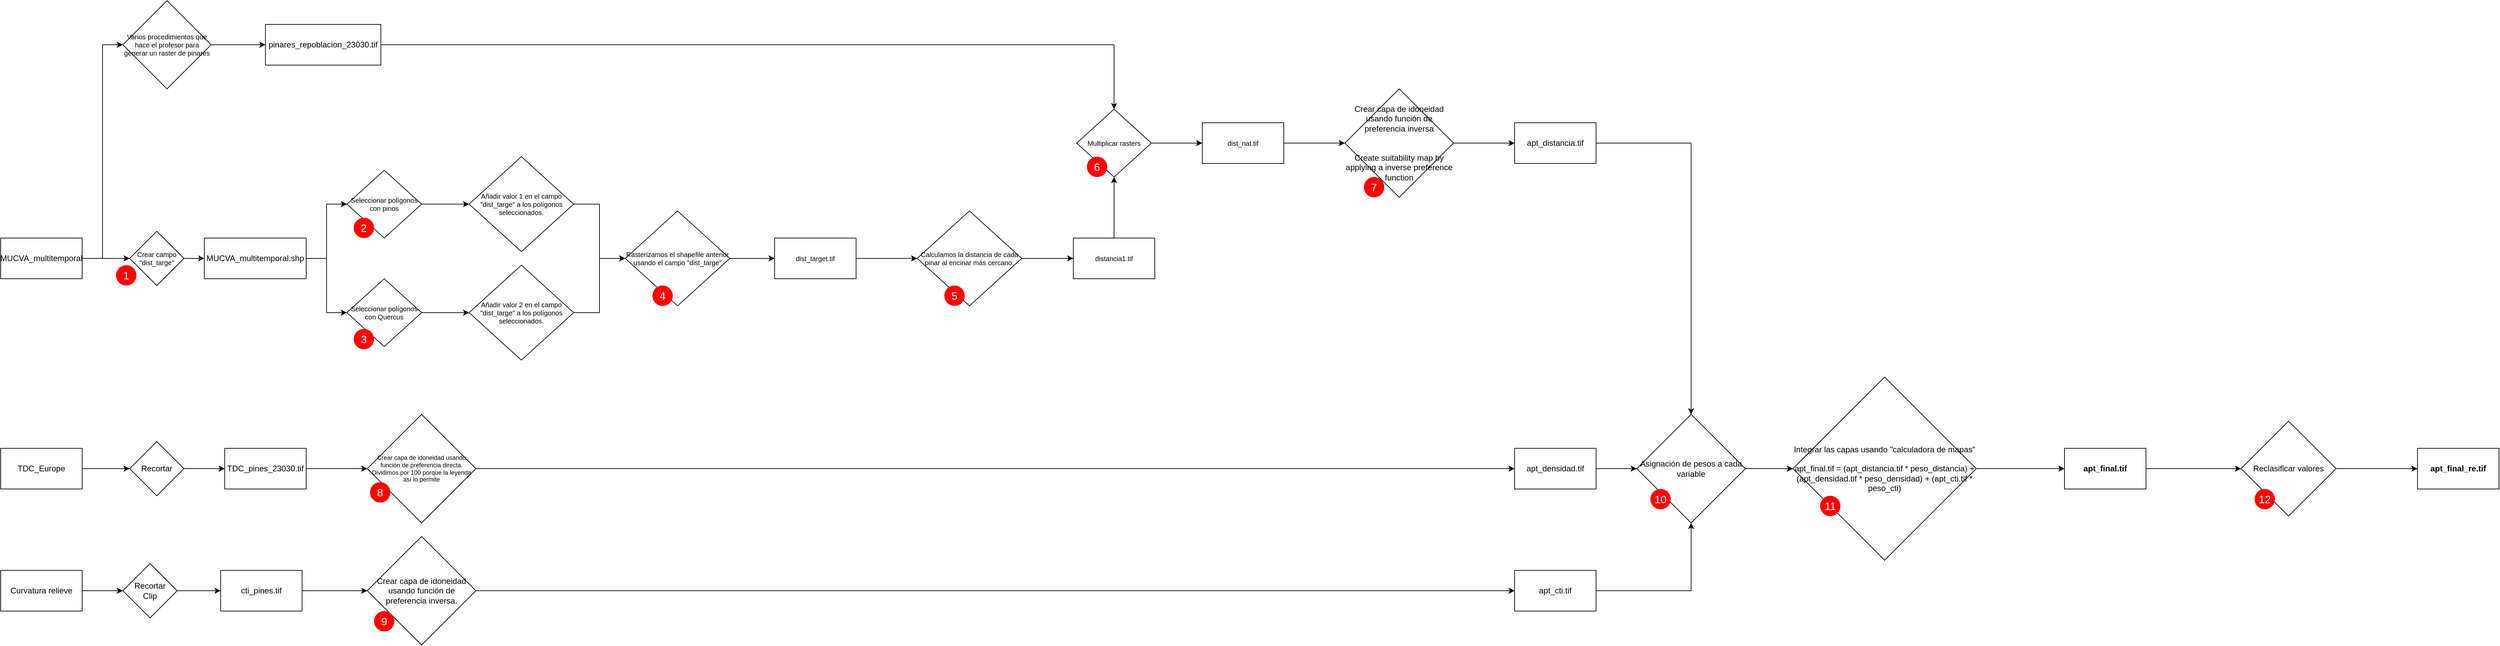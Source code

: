 <mxfile version="14.4.3" type="device"><diagram id="waSfqH8ahsAwO7HvQTRi" name="Page-1"><mxGraphModel dx="1678" dy="2181" grid="1" gridSize="10" guides="1" tooltips="1" connect="1" arrows="1" fold="1" page="1" pageScale="1" pageWidth="827" pageHeight="1169" math="0" shadow="0"><root><mxCell id="0"/><mxCell id="1" parent="0"/><mxCell id="Ucw0g0H0u8QxX4HI3pXX-13" style="edgeStyle=orthogonalEdgeStyle;rounded=0;orthogonalLoop=1;jettySize=auto;html=1;fontSize=10;" parent="1" source="Ucw0g0H0u8QxX4HI3pXX-1" target="Ucw0g0H0u8QxX4HI3pXX-12" edge="1"><mxGeometry relative="1" as="geometry"/></mxCell><mxCell id="Ucw0g0H0u8QxX4HI3pXX-36" style="edgeStyle=orthogonalEdgeStyle;rounded=0;orthogonalLoop=1;jettySize=auto;html=1;entryX=0;entryY=0.5;entryDx=0;entryDy=0;fontSize=10;" parent="1" source="Ucw0g0H0u8QxX4HI3pXX-1" target="Ucw0g0H0u8QxX4HI3pXX-35" edge="1"><mxGeometry relative="1" as="geometry"/></mxCell><UserObject label="MUCVA_multitemporal" id="Ucw0g0H0u8QxX4HI3pXX-1"><mxCell style="rounded=0;whiteSpace=wrap;html=1;" parent="1" vertex="1"><mxGeometry x="30" y="100" width="120" height="60" as="geometry"/></mxCell></UserObject><mxCell id="Ucw0g0H0u8QxX4HI3pXX-45" style="edgeStyle=orthogonalEdgeStyle;rounded=0;orthogonalLoop=1;jettySize=auto;html=1;entryX=0;entryY=0.5;entryDx=0;entryDy=0;fontSize=10;" parent="1" source="Ucw0g0H0u8QxX4HI3pXX-2" target="Ucw0g0H0u8QxX4HI3pXX-44" edge="1"><mxGeometry relative="1" as="geometry"/></mxCell><UserObject label="TDC_pines_23030.tif" id="Ucw0g0H0u8QxX4HI3pXX-2"><mxCell style="rounded=0;whiteSpace=wrap;html=1;" parent="1" vertex="1"><mxGeometry x="360" y="410" width="120" height="60" as="geometry"/></mxCell></UserObject><mxCell id="Ucw0g0H0u8QxX4HI3pXX-5" style="edgeStyle=orthogonalEdgeStyle;rounded=0;orthogonalLoop=1;jettySize=auto;html=1;" parent="1" source="Ucw0g0H0u8QxX4HI3pXX-3" target="Ucw0g0H0u8QxX4HI3pXX-4" edge="1"><mxGeometry relative="1" as="geometry"/></mxCell><UserObject label="&lt;div&gt;TDC_Europe&lt;/div&gt;" id="Ucw0g0H0u8QxX4HI3pXX-3"><mxCell style="rounded=0;whiteSpace=wrap;html=1;" parent="1" vertex="1"><mxGeometry x="30" y="410" width="120" height="60" as="geometry"/></mxCell></UserObject><mxCell id="Ucw0g0H0u8QxX4HI3pXX-6" style="edgeStyle=orthogonalEdgeStyle;rounded=0;orthogonalLoop=1;jettySize=auto;html=1;exitX=1;exitY=0.5;exitDx=0;exitDy=0;" parent="1" source="Ucw0g0H0u8QxX4HI3pXX-4" target="Ucw0g0H0u8QxX4HI3pXX-2" edge="1"><mxGeometry relative="1" as="geometry"/></mxCell><mxCell id="Ucw0g0H0u8QxX4HI3pXX-4" value="Recortar" style="rhombus;whiteSpace=wrap;html=1;" parent="1" vertex="1"><mxGeometry x="220" y="400" width="80" height="80" as="geometry"/></mxCell><mxCell id="Ucw0g0H0u8QxX4HI3pXX-9" style="edgeStyle=orthogonalEdgeStyle;rounded=0;orthogonalLoop=1;jettySize=auto;html=1;entryX=0;entryY=0.5;entryDx=0;entryDy=0;" parent="1" source="Ucw0g0H0u8QxX4HI3pXX-7" target="Ucw0g0H0u8QxX4HI3pXX-8" edge="1"><mxGeometry relative="1" as="geometry"/></mxCell><UserObject label="Curvatura relieve" id="Ucw0g0H0u8QxX4HI3pXX-7"><mxCell style="rounded=0;whiteSpace=wrap;html=1;" parent="1" vertex="1"><mxGeometry x="30" y="590" width="120" height="60" as="geometry"/></mxCell></UserObject><mxCell id="Ucw0g0H0u8QxX4HI3pXX-11" style="edgeStyle=orthogonalEdgeStyle;rounded=0;orthogonalLoop=1;jettySize=auto;html=1;" parent="1" source="Ucw0g0H0u8QxX4HI3pXX-8" target="Ucw0g0H0u8QxX4HI3pXX-10" edge="1"><mxGeometry relative="1" as="geometry"/></mxCell><mxCell id="Ucw0g0H0u8QxX4HI3pXX-8" value="Recortar&lt;br&gt;&lt;div&gt;Clip&lt;/div&gt;" style="rhombus;whiteSpace=wrap;html=1;" parent="1" vertex="1"><mxGeometry x="210" y="580" width="80" height="80" as="geometry"/></mxCell><mxCell id="Ucw0g0H0u8QxX4HI3pXX-51" style="edgeStyle=orthogonalEdgeStyle;rounded=0;orthogonalLoop=1;jettySize=auto;html=1;fontSize=10;" parent="1" source="Ucw0g0H0u8QxX4HI3pXX-10" target="Ucw0g0H0u8QxX4HI3pXX-49" edge="1"><mxGeometry relative="1" as="geometry"/></mxCell><UserObject label="&lt;div&gt;cti_pines.tif&lt;/div&gt;" id="Ucw0g0H0u8QxX4HI3pXX-10"><mxCell style="rounded=0;whiteSpace=wrap;html=1;" parent="1" vertex="1"><mxGeometry x="354" y="590" width="120" height="60" as="geometry"/></mxCell></UserObject><mxCell id="Ucw0g0H0u8QxX4HI3pXX-17" style="edgeStyle=orthogonalEdgeStyle;rounded=0;orthogonalLoop=1;jettySize=auto;html=1;entryX=0;entryY=0.5;entryDx=0;entryDy=0;fontSize=10;" parent="1" source="Ucw0g0H0u8QxX4HI3pXX-12" target="Ucw0g0H0u8QxX4HI3pXX-16" edge="1"><mxGeometry relative="1" as="geometry"/></mxCell><mxCell id="Ucw0g0H0u8QxX4HI3pXX-12" value="&lt;div style=&quot;font-size: 10px&quot;&gt;Crear campo &quot;dist_targe&quot;&lt;/div&gt;" style="rhombus;whiteSpace=wrap;html=1;fontSize=10;" parent="1" vertex="1"><mxGeometry x="220" y="90" width="80" height="80" as="geometry"/></mxCell><mxCell id="Ucw0g0H0u8QxX4HI3pXX-19" style="edgeStyle=orthogonalEdgeStyle;rounded=0;orthogonalLoop=1;jettySize=auto;html=1;entryX=0;entryY=0.5;entryDx=0;entryDy=0;fontSize=10;" parent="1" source="Ucw0g0H0u8QxX4HI3pXX-16" target="Ucw0g0H0u8QxX4HI3pXX-18" edge="1"><mxGeometry relative="1" as="geometry"/></mxCell><mxCell id="Ucw0g0H0u8QxX4HI3pXX-25" style="edgeStyle=orthogonalEdgeStyle;rounded=0;orthogonalLoop=1;jettySize=auto;html=1;entryX=0;entryY=0.5;entryDx=0;entryDy=0;fontSize=10;" parent="1" source="Ucw0g0H0u8QxX4HI3pXX-16" target="Ucw0g0H0u8QxX4HI3pXX-22" edge="1"><mxGeometry relative="1" as="geometry"/></mxCell><UserObject label="&lt;div&gt;MUCVA_multitemporal.shp&lt;/div&gt;" id="Ucw0g0H0u8QxX4HI3pXX-16"><mxCell style="rounded=0;whiteSpace=wrap;html=1;" parent="1" vertex="1"><mxGeometry x="330" y="100" width="150" height="60" as="geometry"/></mxCell></UserObject><mxCell id="Ucw0g0H0u8QxX4HI3pXX-21" style="edgeStyle=orthogonalEdgeStyle;rounded=0;orthogonalLoop=1;jettySize=auto;html=1;entryX=0;entryY=0.5;entryDx=0;entryDy=0;fontSize=10;" parent="1" source="Ucw0g0H0u8QxX4HI3pXX-18" target="Ucw0g0H0u8QxX4HI3pXX-20" edge="1"><mxGeometry relative="1" as="geometry"/></mxCell><UserObject label="&lt;div&gt;Seleccionar polígonos con pinos&lt;/div&gt;" id="Ucw0g0H0u8QxX4HI3pXX-18"><mxCell style="rhombus;whiteSpace=wrap;html=1;fontSize=10;" parent="1" vertex="1"><mxGeometry x="540" width="110" height="100" as="geometry"/></mxCell></UserObject><mxCell id="Ucw0g0H0u8QxX4HI3pXX-27" style="edgeStyle=orthogonalEdgeStyle;rounded=0;orthogonalLoop=1;jettySize=auto;html=1;entryX=0;entryY=0.5;entryDx=0;entryDy=0;fontSize=10;" parent="1" source="Ucw0g0H0u8QxX4HI3pXX-20" target="Ucw0g0H0u8QxX4HI3pXX-26" edge="1"><mxGeometry relative="1" as="geometry"/></mxCell><UserObject label="&lt;div&gt;Añadir valor 1 en el campo &quot;dist_targe&quot; a los polígonos seleccionados.&lt;/div&gt;" id="Ucw0g0H0u8QxX4HI3pXX-20"><mxCell style="rhombus;whiteSpace=wrap;html=1;fontSize=10;" parent="1" vertex="1"><mxGeometry x="720" y="-20" width="154" height="140" as="geometry"/></mxCell></UserObject><UserObject label="&lt;div&gt;Seleccionar polígonos con Quercus&lt;/div&gt;" id="Ucw0g0H0u8QxX4HI3pXX-22"><mxCell style="rhombus;whiteSpace=wrap;html=1;fontSize=10;" parent="1" vertex="1"><mxGeometry x="540" y="160" width="110" height="100" as="geometry"/></mxCell></UserObject><mxCell id="Ucw0g0H0u8QxX4HI3pXX-23" style="edgeStyle=orthogonalEdgeStyle;rounded=0;orthogonalLoop=1;jettySize=auto;html=1;entryX=0;entryY=0.5;entryDx=0;entryDy=0;fontSize=10;" parent="1" source="Ucw0g0H0u8QxX4HI3pXX-22" target="Ucw0g0H0u8QxX4HI3pXX-24" edge="1"><mxGeometry relative="1" as="geometry"/></mxCell><mxCell id="Ucw0g0H0u8QxX4HI3pXX-28" style="edgeStyle=orthogonalEdgeStyle;rounded=0;orthogonalLoop=1;jettySize=auto;html=1;fontSize=10;" parent="1" source="Ucw0g0H0u8QxX4HI3pXX-24" target="Ucw0g0H0u8QxX4HI3pXX-26" edge="1"><mxGeometry relative="1" as="geometry"/></mxCell><UserObject label="&lt;div&gt;Añadir valor 2 en el campo &quot;dist_targe&quot; a los polígonos seleccionados.&lt;/div&gt;" id="Ucw0g0H0u8QxX4HI3pXX-24"><mxCell style="rhombus;whiteSpace=wrap;html=1;fontSize=10;" parent="1" vertex="1"><mxGeometry x="720" y="140" width="154" height="140" as="geometry"/></mxCell></UserObject><mxCell id="Ucw0g0H0u8QxX4HI3pXX-30" style="edgeStyle=orthogonalEdgeStyle;rounded=0;orthogonalLoop=1;jettySize=auto;html=1;entryX=0;entryY=0.5;entryDx=0;entryDy=0;fontSize=10;" parent="1" source="Ucw0g0H0u8QxX4HI3pXX-26" target="Ucw0g0H0u8QxX4HI3pXX-29" edge="1"><mxGeometry relative="1" as="geometry"/></mxCell><UserObject label="&lt;div&gt;Rasterizamos el shapefile anterior usando el campo &quot;dist_targe&quot;&lt;/div&gt;" id="Ucw0g0H0u8QxX4HI3pXX-26"><mxCell style="rhombus;whiteSpace=wrap;html=1;fontSize=10;" parent="1" vertex="1"><mxGeometry x="950" y="60" width="154" height="140" as="geometry"/></mxCell></UserObject><mxCell id="Ucw0g0H0u8QxX4HI3pXX-32" style="edgeStyle=orthogonalEdgeStyle;rounded=0;orthogonalLoop=1;jettySize=auto;html=1;fontSize=10;" parent="1" source="Ucw0g0H0u8QxX4HI3pXX-29" target="Ucw0g0H0u8QxX4HI3pXX-31" edge="1"><mxGeometry relative="1" as="geometry"/></mxCell><UserObject label="dist_target.tif" id="Ucw0g0H0u8QxX4HI3pXX-29"><mxCell style="rounded=0;whiteSpace=wrap;html=1;fontSize=10;" parent="1" vertex="1"><mxGeometry x="1170" y="100" width="120" height="60" as="geometry"/></mxCell></UserObject><mxCell id="Ucw0g0H0u8QxX4HI3pXX-34" style="edgeStyle=orthogonalEdgeStyle;rounded=0;orthogonalLoop=1;jettySize=auto;html=1;fontSize=10;" parent="1" source="Ucw0g0H0u8QxX4HI3pXX-31" target="Ucw0g0H0u8QxX4HI3pXX-33" edge="1"><mxGeometry relative="1" as="geometry"/></mxCell><UserObject label="&lt;div&gt;Calculamos la distancia de cada pinar al encinar más cercano.&lt;/div&gt;" id="Ucw0g0H0u8QxX4HI3pXX-31"><mxCell style="rhombus;whiteSpace=wrap;html=1;fontSize=10;" parent="1" vertex="1"><mxGeometry x="1380" y="60" width="154" height="140" as="geometry"/></mxCell></UserObject><mxCell id="Ucw0g0H0u8QxX4HI3pXX-40" style="edgeStyle=orthogonalEdgeStyle;rounded=0;orthogonalLoop=1;jettySize=auto;html=1;entryX=0.5;entryY=1;entryDx=0;entryDy=0;fontSize=10;" parent="1" source="Ucw0g0H0u8QxX4HI3pXX-33" target="Ucw0g0H0u8QxX4HI3pXX-39" edge="1"><mxGeometry relative="1" as="geometry"/></mxCell><UserObject label="&lt;div&gt;distancia1.tif&lt;/div&gt;" id="Ucw0g0H0u8QxX4HI3pXX-33"><mxCell style="rounded=0;whiteSpace=wrap;html=1;fontSize=10;" parent="1" vertex="1"><mxGeometry x="1610" y="100" width="120" height="60" as="geometry"/></mxCell></UserObject><mxCell id="Ucw0g0H0u8QxX4HI3pXX-38" style="edgeStyle=orthogonalEdgeStyle;rounded=0;orthogonalLoop=1;jettySize=auto;html=1;entryX=0;entryY=0.5;entryDx=0;entryDy=0;fontSize=10;" parent="1" source="Ucw0g0H0u8QxX4HI3pXX-35" target="Ucw0g0H0u8QxX4HI3pXX-37" edge="1"><mxGeometry relative="1" as="geometry"/></mxCell><mxCell id="Ucw0g0H0u8QxX4HI3pXX-35" value="&lt;div&gt;Varios procedimientos que hace el profesor para generar un raster de pinares&lt;/div&gt;" style="rhombus;whiteSpace=wrap;html=1;fontSize=10;" parent="1" vertex="1"><mxGeometry x="210" y="-250" width="130" height="130" as="geometry"/></mxCell><mxCell id="Ucw0g0H0u8QxX4HI3pXX-41" style="edgeStyle=orthogonalEdgeStyle;rounded=0;orthogonalLoop=1;jettySize=auto;html=1;entryX=0.5;entryY=0;entryDx=0;entryDy=0;fontSize=10;" parent="1" source="Ucw0g0H0u8QxX4HI3pXX-37" target="Ucw0g0H0u8QxX4HI3pXX-39" edge="1"><mxGeometry relative="1" as="geometry"/></mxCell><UserObject label="&lt;div&gt;pinares_repoblacion_23030.tif&lt;/div&gt;" id="Ucw0g0H0u8QxX4HI3pXX-37"><mxCell style="rounded=0;whiteSpace=wrap;html=1;" parent="1" vertex="1"><mxGeometry x="420" y="-215" width="170" height="60" as="geometry"/></mxCell></UserObject><mxCell id="Ucw0g0H0u8QxX4HI3pXX-43" style="edgeStyle=orthogonalEdgeStyle;rounded=0;orthogonalLoop=1;jettySize=auto;html=1;fontSize=10;" parent="1" source="Ucw0g0H0u8QxX4HI3pXX-39" target="Ucw0g0H0u8QxX4HI3pXX-42" edge="1"><mxGeometry relative="1" as="geometry"/></mxCell><UserObject label="&lt;div&gt;Multiplicar rasters&lt;/div&gt;" id="Ucw0g0H0u8QxX4HI3pXX-39"><mxCell style="rhombus;whiteSpace=wrap;html=1;fontSize=10;" parent="1" vertex="1"><mxGeometry x="1615" y="-90" width="110" height="100" as="geometry"/></mxCell></UserObject><mxCell id="Ucw0g0H0u8QxX4HI3pXX-53" style="edgeStyle=orthogonalEdgeStyle;rounded=0;orthogonalLoop=1;jettySize=auto;html=1;entryX=0;entryY=0.5;entryDx=0;entryDy=0;fontSize=10;" parent="1" source="Ucw0g0H0u8QxX4HI3pXX-42" target="Ucw0g0H0u8QxX4HI3pXX-52" edge="1"><mxGeometry relative="1" as="geometry"/></mxCell><UserObject label="&lt;div&gt;dist_nat.tif&lt;/div&gt;" id="Ucw0g0H0u8QxX4HI3pXX-42"><mxCell style="rounded=0;whiteSpace=wrap;html=1;fontSize=10;" parent="1" vertex="1"><mxGeometry x="1800" y="-70" width="120" height="60" as="geometry"/></mxCell></UserObject><mxCell id="Ucw0g0H0u8QxX4HI3pXX-47" style="edgeStyle=orthogonalEdgeStyle;rounded=0;orthogonalLoop=1;jettySize=auto;html=1;entryX=0;entryY=0.5;entryDx=0;entryDy=0;fontSize=10;" parent="1" source="Ucw0g0H0u8QxX4HI3pXX-44" target="Ucw0g0H0u8QxX4HI3pXX-46" edge="1"><mxGeometry relative="1" as="geometry"/></mxCell><UserObject label="Crear capa de idoneidad usando función de preferencia directa. Dividimos por 100 porque la leyenda así lo permite" id="Ucw0g0H0u8QxX4HI3pXX-44"><mxCell style="rhombus;whiteSpace=wrap;html=1;fontSize=9;" parent="1" vertex="1"><mxGeometry x="570" y="360" width="160" height="160" as="geometry"/></mxCell></UserObject><mxCell id="Ucw0g0H0u8QxX4HI3pXX-58" style="edgeStyle=orthogonalEdgeStyle;rounded=0;orthogonalLoop=1;jettySize=auto;html=1;entryX=0;entryY=0.5;entryDx=0;entryDy=0;fontSize=10;" parent="1" source="Ucw0g0H0u8QxX4HI3pXX-46" target="Ucw0g0H0u8QxX4HI3pXX-56" edge="1"><mxGeometry relative="1" as="geometry"/></mxCell><UserObject label="apt_densidad.tif" id="Ucw0g0H0u8QxX4HI3pXX-46"><mxCell style="rounded=0;whiteSpace=wrap;html=1;" parent="1" vertex="1"><mxGeometry x="2260" y="410" width="120" height="60" as="geometry"/></mxCell></UserObject><mxCell id="Ucw0g0H0u8QxX4HI3pXX-48" style="edgeStyle=orthogonalEdgeStyle;rounded=0;orthogonalLoop=1;jettySize=auto;html=1;entryX=0;entryY=0.5;entryDx=0;entryDy=0;fontSize=10;" parent="1" source="Ucw0g0H0u8QxX4HI3pXX-49" target="Ucw0g0H0u8QxX4HI3pXX-50" edge="1"><mxGeometry relative="1" as="geometry"/></mxCell><UserObject label="Crear capa de idoneidad usando función de preferencia inversa." link="https://github.com/fjbonet/teaching_intraspecific_competence/raw/master/presentations_schemes/funcion_pertenencia_inversa.png" id="Ucw0g0H0u8QxX4HI3pXX-49"><mxCell style="rhombus;whiteSpace=wrap;html=1;" parent="1" vertex="1"><mxGeometry x="570" y="540" width="160" height="160" as="geometry"/></mxCell></UserObject><mxCell id="Ucw0g0H0u8QxX4HI3pXX-59" style="edgeStyle=orthogonalEdgeStyle;rounded=0;orthogonalLoop=1;jettySize=auto;html=1;entryX=0.5;entryY=1;entryDx=0;entryDy=0;fontSize=10;" parent="1" source="Ucw0g0H0u8QxX4HI3pXX-50" target="Ucw0g0H0u8QxX4HI3pXX-56" edge="1"><mxGeometry relative="1" as="geometry"/></mxCell><UserObject label="apt_cti.tif" id="Ucw0g0H0u8QxX4HI3pXX-50"><mxCell style="rounded=0;whiteSpace=wrap;html=1;" parent="1" vertex="1"><mxGeometry x="2260" y="590" width="120" height="60" as="geometry"/></mxCell></UserObject><mxCell id="Ucw0g0H0u8QxX4HI3pXX-55" style="edgeStyle=orthogonalEdgeStyle;rounded=0;orthogonalLoop=1;jettySize=auto;html=1;fontSize=10;" parent="1" source="Ucw0g0H0u8QxX4HI3pXX-52" target="Ucw0g0H0u8QxX4HI3pXX-54" edge="1"><mxGeometry relative="1" as="geometry"/></mxCell><UserObject label="Crear capa de idoneidad usando función de preferencia inversa&lt;br&gt;&lt;br&gt;&lt;br&gt;Create suitability map by applying a inverse preference function" link="https://github.com/fjbonet/teaching_intraspecific_competence/raw/master/presentations_schemes/funcion_pertenencia_inversa.png" id="Ucw0g0H0u8QxX4HI3pXX-52"><mxCell style="rhombus;whiteSpace=wrap;html=1;" parent="1" vertex="1"><mxGeometry x="2010" y="-120" width="160" height="160" as="geometry"/></mxCell></UserObject><mxCell id="Ucw0g0H0u8QxX4HI3pXX-57" style="edgeStyle=orthogonalEdgeStyle;rounded=0;orthogonalLoop=1;jettySize=auto;html=1;entryX=0.5;entryY=0;entryDx=0;entryDy=0;fontSize=10;" parent="1" source="Ucw0g0H0u8QxX4HI3pXX-54" target="Ucw0g0H0u8QxX4HI3pXX-56" edge="1"><mxGeometry relative="1" as="geometry"/></mxCell><UserObject label="apt_distancia.tif" id="Ucw0g0H0u8QxX4HI3pXX-54"><mxCell style="rounded=0;whiteSpace=wrap;html=1;" parent="1" vertex="1"><mxGeometry x="2260" y="-70" width="120" height="60" as="geometry"/></mxCell></UserObject><mxCell id="Ucw0g0H0u8QxX4HI3pXX-61" style="edgeStyle=orthogonalEdgeStyle;rounded=0;orthogonalLoop=1;jettySize=auto;html=1;entryX=0;entryY=0.5;entryDx=0;entryDy=0;fontSize=10;" parent="1" source="Ucw0g0H0u8QxX4HI3pXX-56" target="Ucw0g0H0u8QxX4HI3pXX-60" edge="1"><mxGeometry relative="1" as="geometry"/></mxCell><UserObject label="Asignación de pesos a cada variable" link="https://pdfs.semanticscholar.org/af19/98650b324cf3dafa2e04952d75d3c795aa3a.pdf" id="Ucw0g0H0u8QxX4HI3pXX-56"><mxCell style="rhombus;whiteSpace=wrap;html=1;" parent="1" vertex="1"><mxGeometry x="2440" y="360" width="160" height="160" as="geometry"/></mxCell></UserObject><mxCell id="Ucw0g0H0u8QxX4HI3pXX-63" style="edgeStyle=orthogonalEdgeStyle;rounded=0;orthogonalLoop=1;jettySize=auto;html=1;fontSize=10;" parent="1" source="Ucw0g0H0u8QxX4HI3pXX-60" target="Ucw0g0H0u8QxX4HI3pXX-62" edge="1"><mxGeometry relative="1" as="geometry"/></mxCell><UserObject label="Integrar las capas usando &quot;calculadora de mapas&quot;&lt;br&gt;&lt;div&gt;&lt;br&gt;&lt;/div&gt;&lt;div&gt;apt_final.tif = (apt_distancia.tif * peso_distancia) + (apt_densidad.tif * peso_densidad) + (apt_cti.tif * peso_cti)&lt;br&gt;&lt;/div&gt;" id="Ucw0g0H0u8QxX4HI3pXX-60"><mxCell style="rhombus;whiteSpace=wrap;html=1;" parent="1" vertex="1"><mxGeometry x="2670" y="305" width="270" height="270" as="geometry"/></mxCell></UserObject><mxCell id="QLkXEQKB7fxUrbR20h3j-13" style="edgeStyle=orthogonalEdgeStyle;rounded=0;orthogonalLoop=1;jettySize=auto;html=1;entryX=0;entryY=0.5;entryDx=0;entryDy=0;fontSize=16;fontColor=#FFFFFF;" parent="1" source="Ucw0g0H0u8QxX4HI3pXX-62" target="QLkXEQKB7fxUrbR20h3j-12" edge="1"><mxGeometry relative="1" as="geometry"/></mxCell><UserObject label="&lt;div&gt;apt_final.tif&lt;/div&gt;" id="Ucw0g0H0u8QxX4HI3pXX-62"><mxCell style="rounded=0;whiteSpace=wrap;html=1;fontStyle=1" parent="1" vertex="1"><mxGeometry x="3070" y="410" width="120" height="60" as="geometry"/></mxCell></UserObject><mxCell id="QLkXEQKB7fxUrbR20h3j-1" value="1" style="ellipse;whiteSpace=wrap;html=1;aspect=fixed;fillColor=#FF0000;strokeColor=none;fontSize=16;fontColor=#FFFFFF;" parent="1" vertex="1"><mxGeometry x="200" y="140" width="30" height="30" as="geometry"/></mxCell><mxCell id="QLkXEQKB7fxUrbR20h3j-2" value="2" style="ellipse;whiteSpace=wrap;html=1;aspect=fixed;fillColor=#FF0000;strokeColor=none;fontSize=16;fontColor=#FFFFFF;" parent="1" vertex="1"><mxGeometry x="550" y="70" width="30" height="30" as="geometry"/></mxCell><mxCell id="QLkXEQKB7fxUrbR20h3j-3" value="3" style="ellipse;whiteSpace=wrap;html=1;aspect=fixed;fillColor=#FF0000;strokeColor=none;fontSize=16;fontColor=#FFFFFF;" parent="1" vertex="1"><mxGeometry x="550" y="234" width="30" height="30" as="geometry"/></mxCell><mxCell id="QLkXEQKB7fxUrbR20h3j-4" value="4" style="ellipse;whiteSpace=wrap;html=1;aspect=fixed;fillColor=#FF0000;strokeColor=none;fontSize=16;fontColor=#FFFFFF;" parent="1" vertex="1"><mxGeometry x="990" y="170" width="30" height="30" as="geometry"/></mxCell><mxCell id="QLkXEQKB7fxUrbR20h3j-5" value="5" style="ellipse;whiteSpace=wrap;html=1;aspect=fixed;fillColor=#FF0000;strokeColor=none;fontSize=16;fontColor=#FFFFFF;" parent="1" vertex="1"><mxGeometry x="1420" y="170" width="30" height="30" as="geometry"/></mxCell><mxCell id="QLkXEQKB7fxUrbR20h3j-6" value="6" style="ellipse;whiteSpace=wrap;html=1;aspect=fixed;fillColor=#FF0000;strokeColor=none;fontSize=16;fontColor=#FFFFFF;" parent="1" vertex="1"><mxGeometry x="1630" y="-20" width="30" height="30" as="geometry"/></mxCell><mxCell id="QLkXEQKB7fxUrbR20h3j-7" value="7" style="ellipse;whiteSpace=wrap;html=1;aspect=fixed;fillColor=#FF0000;strokeColor=none;fontSize=16;fontColor=#FFFFFF;" parent="1" vertex="1"><mxGeometry x="2038" y="10" width="30" height="30" as="geometry"/></mxCell><mxCell id="QLkXEQKB7fxUrbR20h3j-8" value="8" style="ellipse;whiteSpace=wrap;html=1;aspect=fixed;fillColor=#FF0000;strokeColor=none;fontSize=16;fontColor=#FFFFFF;" parent="1" vertex="1"><mxGeometry x="574" y="460" width="30" height="30" as="geometry"/></mxCell><mxCell id="QLkXEQKB7fxUrbR20h3j-9" value="9" style="ellipse;whiteSpace=wrap;html=1;aspect=fixed;fillColor=#FF0000;strokeColor=none;fontSize=16;fontColor=#FFFFFF;" parent="1" vertex="1"><mxGeometry x="580" y="650" width="30" height="30" as="geometry"/></mxCell><mxCell id="QLkXEQKB7fxUrbR20h3j-10" value="10" style="ellipse;whiteSpace=wrap;html=1;aspect=fixed;fillColor=#FF0000;strokeColor=none;fontSize=16;fontColor=#FFFFFF;" parent="1" vertex="1"><mxGeometry x="2460" y="470" width="30" height="30" as="geometry"/></mxCell><mxCell id="QLkXEQKB7fxUrbR20h3j-11" value="11" style="ellipse;whiteSpace=wrap;html=1;aspect=fixed;fillColor=#FF0000;strokeColor=none;fontSize=16;fontColor=#FFFFFF;" parent="1" vertex="1"><mxGeometry x="2710" y="480" width="30" height="30" as="geometry"/></mxCell><mxCell id="QLkXEQKB7fxUrbR20h3j-17" style="edgeStyle=orthogonalEdgeStyle;rounded=0;orthogonalLoop=1;jettySize=auto;html=1;fontSize=12;fontColor=#FFFFFF;" parent="1" source="QLkXEQKB7fxUrbR20h3j-12" target="QLkXEQKB7fxUrbR20h3j-16" edge="1"><mxGeometry relative="1" as="geometry"/></mxCell><UserObject label="Reclasificar valores" link="https://docs.qgis.org/3.4/en/docs/user_manual/processing_algs/qgis/rasteranalysis.html#qgisreclassifybytable" id="QLkXEQKB7fxUrbR20h3j-12"><mxCell style="rhombus;whiteSpace=wrap;html=1;fontSize=12;" parent="1" vertex="1"><mxGeometry x="3330" y="370" width="140" height="140" as="geometry"/></mxCell></UserObject><mxCell id="QLkXEQKB7fxUrbR20h3j-14" value="12" style="ellipse;whiteSpace=wrap;html=1;aspect=fixed;fillColor=#FF0000;strokeColor=none;fontSize=16;fontColor=#FFFFFF;" parent="1" vertex="1"><mxGeometry x="3350" y="470" width="30" height="30" as="geometry"/></mxCell><UserObject label="&lt;div&gt;apt_final_re.tif&lt;/div&gt;" id="QLkXEQKB7fxUrbR20h3j-16"><mxCell style="rounded=0;whiteSpace=wrap;html=1;fontStyle=1" parent="1" vertex="1"><mxGeometry x="3590" y="410" width="120" height="60" as="geometry"/></mxCell></UserObject></root></mxGraphModel></diagram></mxfile>